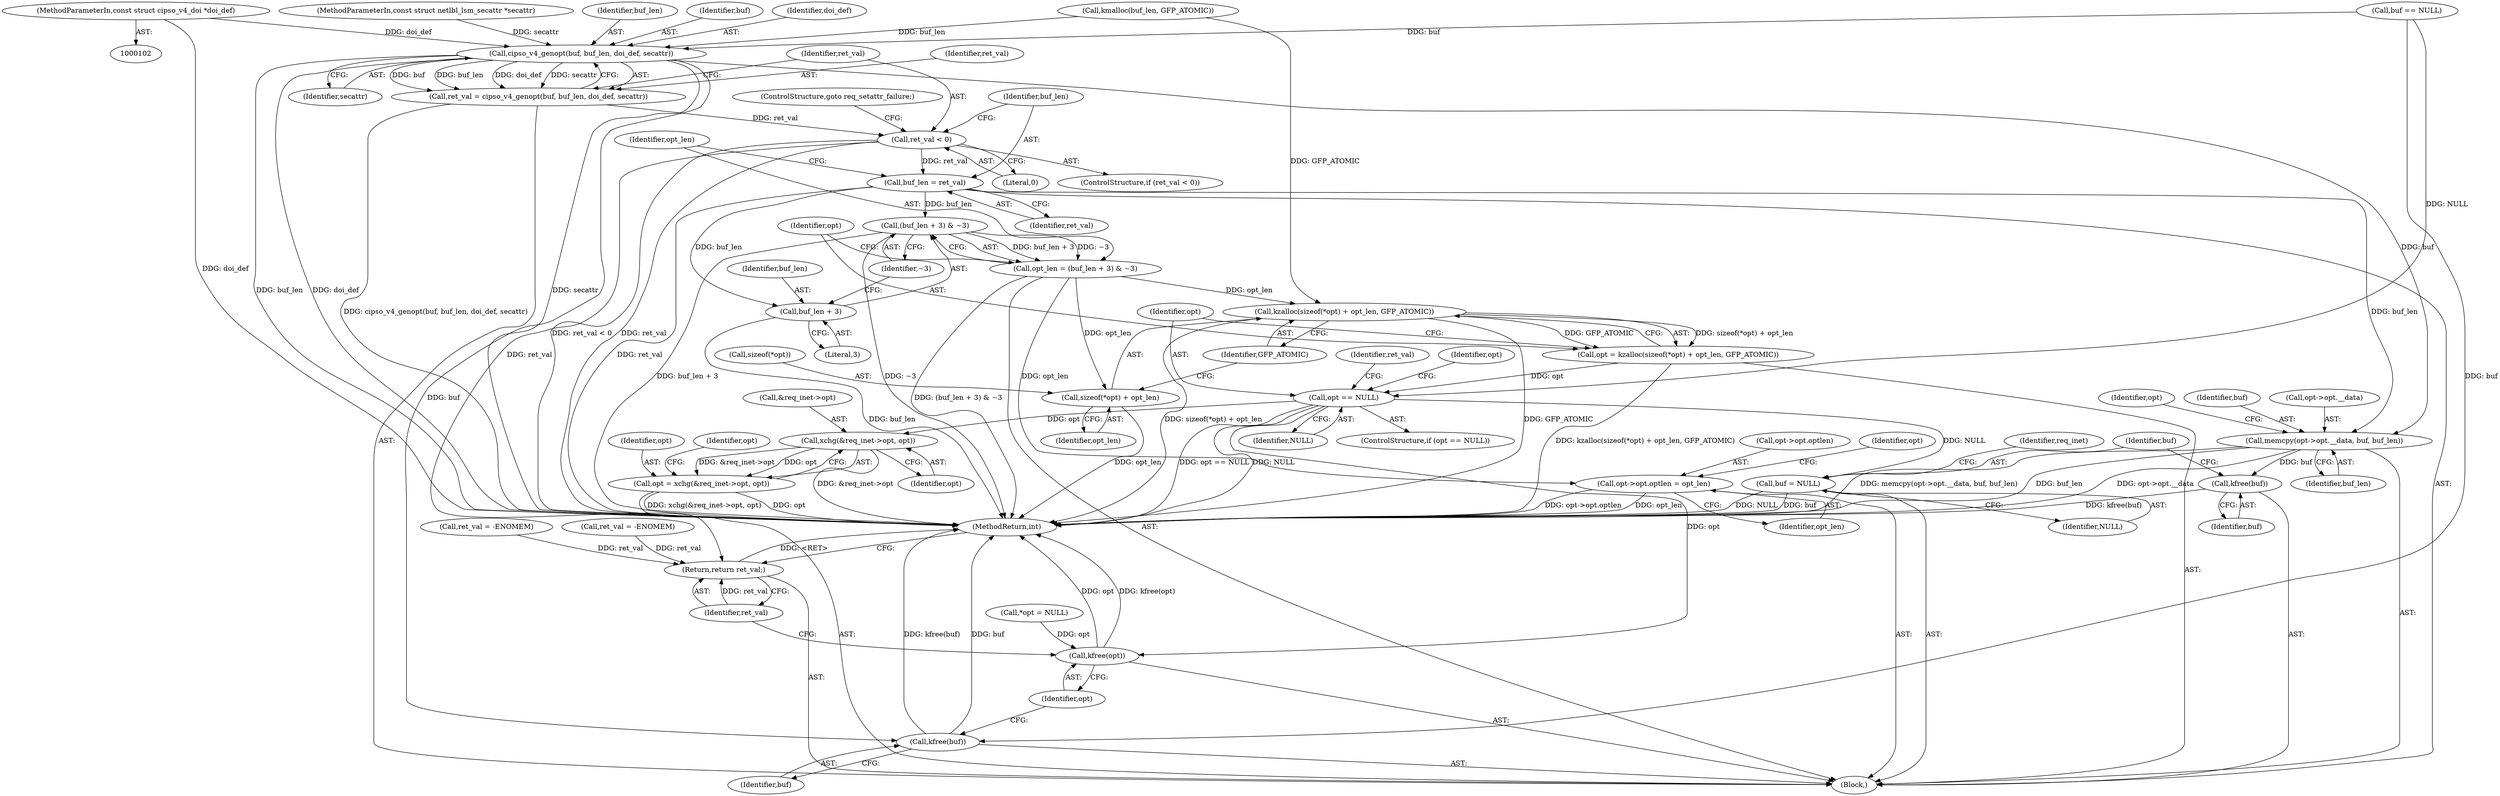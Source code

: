 digraph "0_linux_f6d8bd051c391c1c0458a30b2a7abcd939329259_7@pointer" {
"1000104" [label="(MethodParameterIn,const struct cipso_v4_doi *doi_def)"];
"1000143" [label="(Call,cipso_v4_genopt(buf, buf_len, doi_def, secattr))"];
"1000141" [label="(Call,ret_val = cipso_v4_genopt(buf, buf_len, doi_def, secattr))"];
"1000149" [label="(Call,ret_val < 0)"];
"1000153" [label="(Call,buf_len = ret_val)"];
"1000158" [label="(Call,(buf_len + 3) & ~3)"];
"1000156" [label="(Call,opt_len = (buf_len + 3) & ~3)"];
"1000165" [label="(Call,kzalloc(sizeof(*opt) + opt_len, GFP_ATOMIC))"];
"1000163" [label="(Call,opt = kzalloc(sizeof(*opt) + opt_len, GFP_ATOMIC))"];
"1000173" [label="(Call,opt == NULL)"];
"1000207" [label="(Call,buf = NULL)"];
"1000216" [label="(Call,xchg(&req_inet->opt, opt))"];
"1000214" [label="(Call,opt = xchg(&req_inet->opt, opt))"];
"1000235" [label="(Call,kfree(opt))"];
"1000166" [label="(Call,sizeof(*opt) + opt_len)"];
"1000190" [label="(Call,opt->opt.optlen = opt_len)"];
"1000159" [label="(Call,buf_len + 3)"];
"1000182" [label="(Call,memcpy(opt->opt.__data, buf, buf_len))"];
"1000205" [label="(Call,kfree(buf))"];
"1000237" [label="(Return,return ret_val;)"];
"1000233" [label="(Call,kfree(buf))"];
"1000150" [label="(Identifier,ret_val)"];
"1000238" [label="(Identifier,ret_val)"];
"1000234" [label="(Identifier,buf)"];
"1000171" [label="(Identifier,GFP_ATOMIC)"];
"1000141" [label="(Call,ret_val = cipso_v4_genopt(buf, buf_len, doi_def, secattr))"];
"1000149" [label="(Call,ret_val < 0)"];
"1000151" [label="(Literal,0)"];
"1000211" [label="(Identifier,req_inet)"];
"1000147" [label="(Identifier,secattr)"];
"1000146" [label="(Identifier,doi_def)"];
"1000153" [label="(Call,buf_len = ret_val)"];
"1000162" [label="(Identifier,~3)"];
"1000167" [label="(Call,sizeof(*opt))"];
"1000160" [label="(Identifier,buf_len)"];
"1000193" [label="(Identifier,opt)"];
"1000156" [label="(Call,opt_len = (buf_len + 3) & ~3)"];
"1000208" [label="(Identifier,buf)"];
"1000165" [label="(Call,kzalloc(sizeof(*opt) + opt_len, GFP_ATOMIC))"];
"1000164" [label="(Identifier,opt)"];
"1000233" [label="(Call,kfree(buf))"];
"1000152" [label="(ControlStructure,goto req_setattr_failure;)"];
"1000189" [label="(Identifier,buf_len)"];
"1000175" [label="(Identifier,NULL)"];
"1000177" [label="(Call,ret_val = -ENOMEM)"];
"1000178" [label="(Identifier,ret_val)"];
"1000119" [label="(Call,*opt = NULL)"];
"1000157" [label="(Identifier,opt_len)"];
"1000223" [label="(Identifier,opt)"];
"1000105" [label="(MethodParameterIn,const struct netlbl_lsm_secattr *secattr)"];
"1000216" [label="(Call,xchg(&req_inet->opt, opt))"];
"1000182" [label="(Call,memcpy(opt->opt.__data, buf, buf_len))"];
"1000159" [label="(Call,buf_len + 3)"];
"1000163" [label="(Call,opt = kzalloc(sizeof(*opt) + opt_len, GFP_ATOMIC))"];
"1000170" [label="(Identifier,opt_len)"];
"1000161" [label="(Literal,3)"];
"1000190" [label="(Call,opt->opt.optlen = opt_len)"];
"1000143" [label="(Call,cipso_v4_genopt(buf, buf_len, doi_def, secattr))"];
"1000174" [label="(Identifier,opt)"];
"1000136" [label="(Call,ret_val = -ENOMEM)"];
"1000191" [label="(Call,opt->opt.optlen)"];
"1000132" [label="(Call,buf == NULL)"];
"1000166" [label="(Call,sizeof(*opt) + opt_len)"];
"1000104" [label="(MethodParameterIn,const struct cipso_v4_doi *doi_def)"];
"1000188" [label="(Identifier,buf)"];
"1000214" [label="(Call,opt = xchg(&req_inet->opt, opt))"];
"1000221" [label="(Identifier,opt)"];
"1000200" [label="(Identifier,opt)"];
"1000148" [label="(ControlStructure,if (ret_val < 0))"];
"1000106" [label="(Block,)"];
"1000128" [label="(Call,kmalloc(buf_len, GFP_ATOMIC))"];
"1000155" [label="(Identifier,ret_val)"];
"1000158" [label="(Call,(buf_len + 3) & ~3)"];
"1000173" [label="(Call,opt == NULL)"];
"1000183" [label="(Call,opt->opt.__data)"];
"1000237" [label="(Return,return ret_val;)"];
"1000209" [label="(Identifier,NULL)"];
"1000145" [label="(Identifier,buf_len)"];
"1000154" [label="(Identifier,buf_len)"];
"1000172" [label="(ControlStructure,if (opt == NULL))"];
"1000206" [label="(Identifier,buf)"];
"1000215" [label="(Identifier,opt)"];
"1000142" [label="(Identifier,ret_val)"];
"1000236" [label="(Identifier,opt)"];
"1000205" [label="(Call,kfree(buf))"];
"1000239" [label="(MethodReturn,int)"];
"1000235" [label="(Call,kfree(opt))"];
"1000196" [label="(Identifier,opt_len)"];
"1000207" [label="(Call,buf = NULL)"];
"1000217" [label="(Call,&req_inet->opt)"];
"1000185" [label="(Identifier,opt)"];
"1000144" [label="(Identifier,buf)"];
"1000104" -> "1000102"  [label="AST: "];
"1000104" -> "1000239"  [label="DDG: doi_def"];
"1000104" -> "1000143"  [label="DDG: doi_def"];
"1000143" -> "1000141"  [label="AST: "];
"1000143" -> "1000147"  [label="CFG: "];
"1000144" -> "1000143"  [label="AST: "];
"1000145" -> "1000143"  [label="AST: "];
"1000146" -> "1000143"  [label="AST: "];
"1000147" -> "1000143"  [label="AST: "];
"1000141" -> "1000143"  [label="CFG: "];
"1000143" -> "1000239"  [label="DDG: buf_len"];
"1000143" -> "1000239"  [label="DDG: doi_def"];
"1000143" -> "1000239"  [label="DDG: secattr"];
"1000143" -> "1000141"  [label="DDG: buf"];
"1000143" -> "1000141"  [label="DDG: buf_len"];
"1000143" -> "1000141"  [label="DDG: doi_def"];
"1000143" -> "1000141"  [label="DDG: secattr"];
"1000132" -> "1000143"  [label="DDG: buf"];
"1000128" -> "1000143"  [label="DDG: buf_len"];
"1000105" -> "1000143"  [label="DDG: secattr"];
"1000143" -> "1000182"  [label="DDG: buf"];
"1000143" -> "1000233"  [label="DDG: buf"];
"1000141" -> "1000106"  [label="AST: "];
"1000142" -> "1000141"  [label="AST: "];
"1000150" -> "1000141"  [label="CFG: "];
"1000141" -> "1000239"  [label="DDG: cipso_v4_genopt(buf, buf_len, doi_def, secattr)"];
"1000141" -> "1000149"  [label="DDG: ret_val"];
"1000149" -> "1000148"  [label="AST: "];
"1000149" -> "1000151"  [label="CFG: "];
"1000150" -> "1000149"  [label="AST: "];
"1000151" -> "1000149"  [label="AST: "];
"1000152" -> "1000149"  [label="CFG: "];
"1000154" -> "1000149"  [label="CFG: "];
"1000149" -> "1000239"  [label="DDG: ret_val < 0"];
"1000149" -> "1000239"  [label="DDG: ret_val"];
"1000149" -> "1000153"  [label="DDG: ret_val"];
"1000149" -> "1000237"  [label="DDG: ret_val"];
"1000153" -> "1000106"  [label="AST: "];
"1000153" -> "1000155"  [label="CFG: "];
"1000154" -> "1000153"  [label="AST: "];
"1000155" -> "1000153"  [label="AST: "];
"1000157" -> "1000153"  [label="CFG: "];
"1000153" -> "1000239"  [label="DDG: ret_val"];
"1000153" -> "1000158"  [label="DDG: buf_len"];
"1000153" -> "1000159"  [label="DDG: buf_len"];
"1000153" -> "1000182"  [label="DDG: buf_len"];
"1000158" -> "1000156"  [label="AST: "];
"1000158" -> "1000162"  [label="CFG: "];
"1000159" -> "1000158"  [label="AST: "];
"1000162" -> "1000158"  [label="AST: "];
"1000156" -> "1000158"  [label="CFG: "];
"1000158" -> "1000239"  [label="DDG: buf_len + 3"];
"1000158" -> "1000239"  [label="DDG: ~3"];
"1000158" -> "1000156"  [label="DDG: buf_len + 3"];
"1000158" -> "1000156"  [label="DDG: ~3"];
"1000156" -> "1000106"  [label="AST: "];
"1000157" -> "1000156"  [label="AST: "];
"1000164" -> "1000156"  [label="CFG: "];
"1000156" -> "1000239"  [label="DDG: (buf_len + 3) & ~3"];
"1000156" -> "1000165"  [label="DDG: opt_len"];
"1000156" -> "1000166"  [label="DDG: opt_len"];
"1000156" -> "1000190"  [label="DDG: opt_len"];
"1000165" -> "1000163"  [label="AST: "];
"1000165" -> "1000171"  [label="CFG: "];
"1000166" -> "1000165"  [label="AST: "];
"1000171" -> "1000165"  [label="AST: "];
"1000163" -> "1000165"  [label="CFG: "];
"1000165" -> "1000239"  [label="DDG: sizeof(*opt) + opt_len"];
"1000165" -> "1000239"  [label="DDG: GFP_ATOMIC"];
"1000165" -> "1000163"  [label="DDG: sizeof(*opt) + opt_len"];
"1000165" -> "1000163"  [label="DDG: GFP_ATOMIC"];
"1000128" -> "1000165"  [label="DDG: GFP_ATOMIC"];
"1000163" -> "1000106"  [label="AST: "];
"1000164" -> "1000163"  [label="AST: "];
"1000174" -> "1000163"  [label="CFG: "];
"1000163" -> "1000239"  [label="DDG: kzalloc(sizeof(*opt) + opt_len, GFP_ATOMIC)"];
"1000163" -> "1000173"  [label="DDG: opt"];
"1000173" -> "1000172"  [label="AST: "];
"1000173" -> "1000175"  [label="CFG: "];
"1000174" -> "1000173"  [label="AST: "];
"1000175" -> "1000173"  [label="AST: "];
"1000178" -> "1000173"  [label="CFG: "];
"1000185" -> "1000173"  [label="CFG: "];
"1000173" -> "1000239"  [label="DDG: opt == NULL"];
"1000173" -> "1000239"  [label="DDG: NULL"];
"1000132" -> "1000173"  [label="DDG: NULL"];
"1000173" -> "1000207"  [label="DDG: NULL"];
"1000173" -> "1000216"  [label="DDG: opt"];
"1000173" -> "1000235"  [label="DDG: opt"];
"1000207" -> "1000106"  [label="AST: "];
"1000207" -> "1000209"  [label="CFG: "];
"1000208" -> "1000207"  [label="AST: "];
"1000209" -> "1000207"  [label="AST: "];
"1000211" -> "1000207"  [label="CFG: "];
"1000207" -> "1000239"  [label="DDG: NULL"];
"1000207" -> "1000239"  [label="DDG: buf"];
"1000216" -> "1000214"  [label="AST: "];
"1000216" -> "1000221"  [label="CFG: "];
"1000217" -> "1000216"  [label="AST: "];
"1000221" -> "1000216"  [label="AST: "];
"1000214" -> "1000216"  [label="CFG: "];
"1000216" -> "1000239"  [label="DDG: &req_inet->opt"];
"1000216" -> "1000214"  [label="DDG: &req_inet->opt"];
"1000216" -> "1000214"  [label="DDG: opt"];
"1000214" -> "1000106"  [label="AST: "];
"1000215" -> "1000214"  [label="AST: "];
"1000223" -> "1000214"  [label="CFG: "];
"1000214" -> "1000239"  [label="DDG: xchg(&req_inet->opt, opt)"];
"1000214" -> "1000239"  [label="DDG: opt"];
"1000235" -> "1000106"  [label="AST: "];
"1000235" -> "1000236"  [label="CFG: "];
"1000236" -> "1000235"  [label="AST: "];
"1000238" -> "1000235"  [label="CFG: "];
"1000235" -> "1000239"  [label="DDG: opt"];
"1000235" -> "1000239"  [label="DDG: kfree(opt)"];
"1000119" -> "1000235"  [label="DDG: opt"];
"1000166" -> "1000170"  [label="CFG: "];
"1000167" -> "1000166"  [label="AST: "];
"1000170" -> "1000166"  [label="AST: "];
"1000171" -> "1000166"  [label="CFG: "];
"1000166" -> "1000239"  [label="DDG: opt_len"];
"1000190" -> "1000106"  [label="AST: "];
"1000190" -> "1000196"  [label="CFG: "];
"1000191" -> "1000190"  [label="AST: "];
"1000196" -> "1000190"  [label="AST: "];
"1000200" -> "1000190"  [label="CFG: "];
"1000190" -> "1000239"  [label="DDG: opt->opt.optlen"];
"1000190" -> "1000239"  [label="DDG: opt_len"];
"1000159" -> "1000161"  [label="CFG: "];
"1000160" -> "1000159"  [label="AST: "];
"1000161" -> "1000159"  [label="AST: "];
"1000162" -> "1000159"  [label="CFG: "];
"1000159" -> "1000239"  [label="DDG: buf_len"];
"1000182" -> "1000106"  [label="AST: "];
"1000182" -> "1000189"  [label="CFG: "];
"1000183" -> "1000182"  [label="AST: "];
"1000188" -> "1000182"  [label="AST: "];
"1000189" -> "1000182"  [label="AST: "];
"1000193" -> "1000182"  [label="CFG: "];
"1000182" -> "1000239"  [label="DDG: memcpy(opt->opt.__data, buf, buf_len)"];
"1000182" -> "1000239"  [label="DDG: buf_len"];
"1000182" -> "1000239"  [label="DDG: opt->opt.__data"];
"1000182" -> "1000205"  [label="DDG: buf"];
"1000205" -> "1000106"  [label="AST: "];
"1000205" -> "1000206"  [label="CFG: "];
"1000206" -> "1000205"  [label="AST: "];
"1000208" -> "1000205"  [label="CFG: "];
"1000205" -> "1000239"  [label="DDG: kfree(buf)"];
"1000237" -> "1000106"  [label="AST: "];
"1000237" -> "1000238"  [label="CFG: "];
"1000238" -> "1000237"  [label="AST: "];
"1000239" -> "1000237"  [label="CFG: "];
"1000237" -> "1000239"  [label="DDG: <RET>"];
"1000238" -> "1000237"  [label="DDG: ret_val"];
"1000177" -> "1000237"  [label="DDG: ret_val"];
"1000136" -> "1000237"  [label="DDG: ret_val"];
"1000233" -> "1000106"  [label="AST: "];
"1000233" -> "1000234"  [label="CFG: "];
"1000234" -> "1000233"  [label="AST: "];
"1000236" -> "1000233"  [label="CFG: "];
"1000233" -> "1000239"  [label="DDG: kfree(buf)"];
"1000233" -> "1000239"  [label="DDG: buf"];
"1000132" -> "1000233"  [label="DDG: buf"];
}
